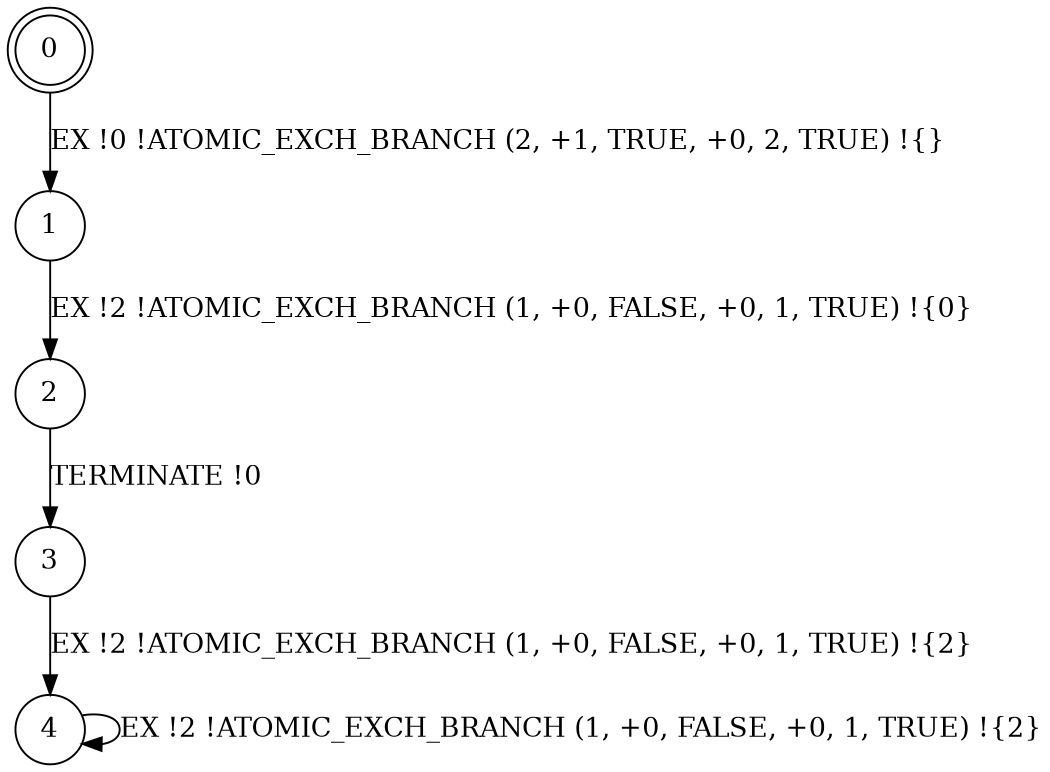 digraph BCG {
size = "7, 10.5";
center = TRUE;
node [shape = circle];
0 [peripheries = 2];
0 -> 1 [label = "EX !0 !ATOMIC_EXCH_BRANCH (2, +1, TRUE, +0, 2, TRUE) !{}"];
1 -> 2 [label = "EX !2 !ATOMIC_EXCH_BRANCH (1, +0, FALSE, +0, 1, TRUE) !{0}"];
2 -> 3 [label = "TERMINATE !0"];
3 -> 4 [label = "EX !2 !ATOMIC_EXCH_BRANCH (1, +0, FALSE, +0, 1, TRUE) !{2}"];
4 -> 4 [label = "EX !2 !ATOMIC_EXCH_BRANCH (1, +0, FALSE, +0, 1, TRUE) !{2}"];
}
